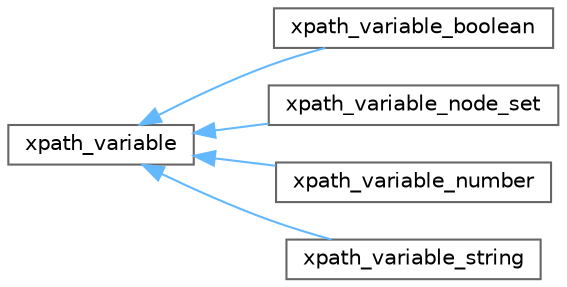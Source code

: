 digraph "类继承关系图"
{
 // INTERACTIVE_SVG=YES
 // LATEX_PDF_SIZE
  bgcolor="transparent";
  edge [fontname=Helvetica,fontsize=10,labelfontname=Helvetica,labelfontsize=10];
  node [fontname=Helvetica,fontsize=10,shape=box,height=0.2,width=0.4];
  rankdir="LR";
  Node0 [id="Node000000",label="xpath_variable",height=0.2,width=0.4,color="grey40", fillcolor="white", style="filled",URL="$d6/d0c/classxpath__variable.html",tooltip=" "];
  Node0 -> Node1 [id="edge376_Node000000_Node000001",dir="back",color="steelblue1",style="solid",tooltip=" "];
  Node1 [id="Node000001",label="xpath_variable_boolean",height=0.2,width=0.4,color="grey40", fillcolor="white", style="filled",URL="$d0/d57/structxpath__variable__boolean.html",tooltip=" "];
  Node0 -> Node2 [id="edge377_Node000000_Node000002",dir="back",color="steelblue1",style="solid",tooltip=" "];
  Node2 [id="Node000002",label="xpath_variable_node_set",height=0.2,width=0.4,color="grey40", fillcolor="white", style="filled",URL="$db/dcb/structxpath__variable__node__set.html",tooltip=" "];
  Node0 -> Node3 [id="edge378_Node000000_Node000003",dir="back",color="steelblue1",style="solid",tooltip=" "];
  Node3 [id="Node000003",label="xpath_variable_number",height=0.2,width=0.4,color="grey40", fillcolor="white", style="filled",URL="$df/db8/structxpath__variable__number.html",tooltip=" "];
  Node0 -> Node4 [id="edge379_Node000000_Node000004",dir="back",color="steelblue1",style="solid",tooltip=" "];
  Node4 [id="Node000004",label="xpath_variable_string",height=0.2,width=0.4,color="grey40", fillcolor="white", style="filled",URL="$d1/dc9/structxpath__variable__string.html",tooltip=" "];
}
